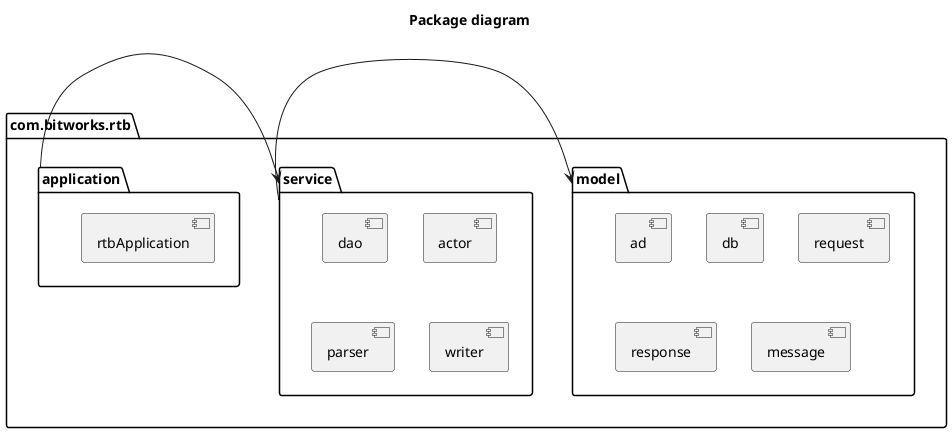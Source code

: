 @startuml

title Package diagram

skinparam componentStyle uml2

package com.bitworks.rtb {
    package model {
        [ad]
        [db]
        [request]
        [response]
        [message]
    }
    package service {
        [dao]
        [actor]
        [parser]
        [writer]
    }
    package application{
        [rtbApplication]
    }
}

application -> service
service -> model

@enduml
